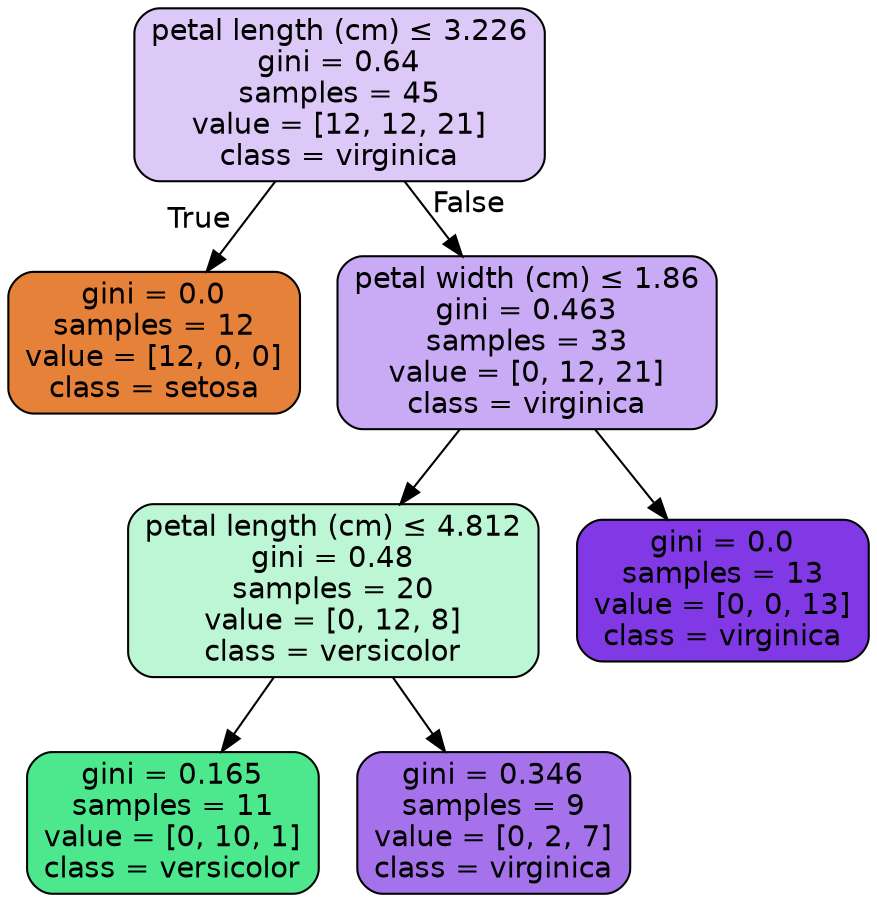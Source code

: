 digraph Tree {
node [shape=box, style="filled, rounded", color="black", fontname=helvetica] ;
edge [fontname=helvetica] ;
0 [label=<petal length (cm) &le; 3.226<br/>gini = 0.64<br/>samples = 45<br/>value = [12, 12, 21]<br/>class = virginica>, fillcolor="#ddc9f8"] ;
1 [label=<gini = 0.0<br/>samples = 12<br/>value = [12, 0, 0]<br/>class = setosa>, fillcolor="#e58139"] ;
0 -> 1 [labeldistance=2.5, labelangle=45, headlabel="True"] ;
2 [label=<petal width (cm) &le; 1.86<br/>gini = 0.463<br/>samples = 33<br/>value = [0, 12, 21]<br/>class = virginica>, fillcolor="#c9aaf4"] ;
0 -> 2 [labeldistance=2.5, labelangle=-45, headlabel="False"] ;
3 [label=<petal length (cm) &le; 4.812<br/>gini = 0.48<br/>samples = 20<br/>value = [0, 12, 8]<br/>class = versicolor>, fillcolor="#bdf6d5"] ;
2 -> 3 ;
5 [label=<gini = 0.165<br/>samples = 11<br/>value = [0, 10, 1]<br/>class = versicolor>, fillcolor="#4de88e"] ;
3 -> 5 ;
6 [label=<gini = 0.346<br/>samples = 9<br/>value = [0, 2, 7]<br/>class = virginica>, fillcolor="#a572ec"] ;
3 -> 6 ;
4 [label=<gini = 0.0<br/>samples = 13<br/>value = [0, 0, 13]<br/>class = virginica>, fillcolor="#8139e5"] ;
2 -> 4 ;
}
